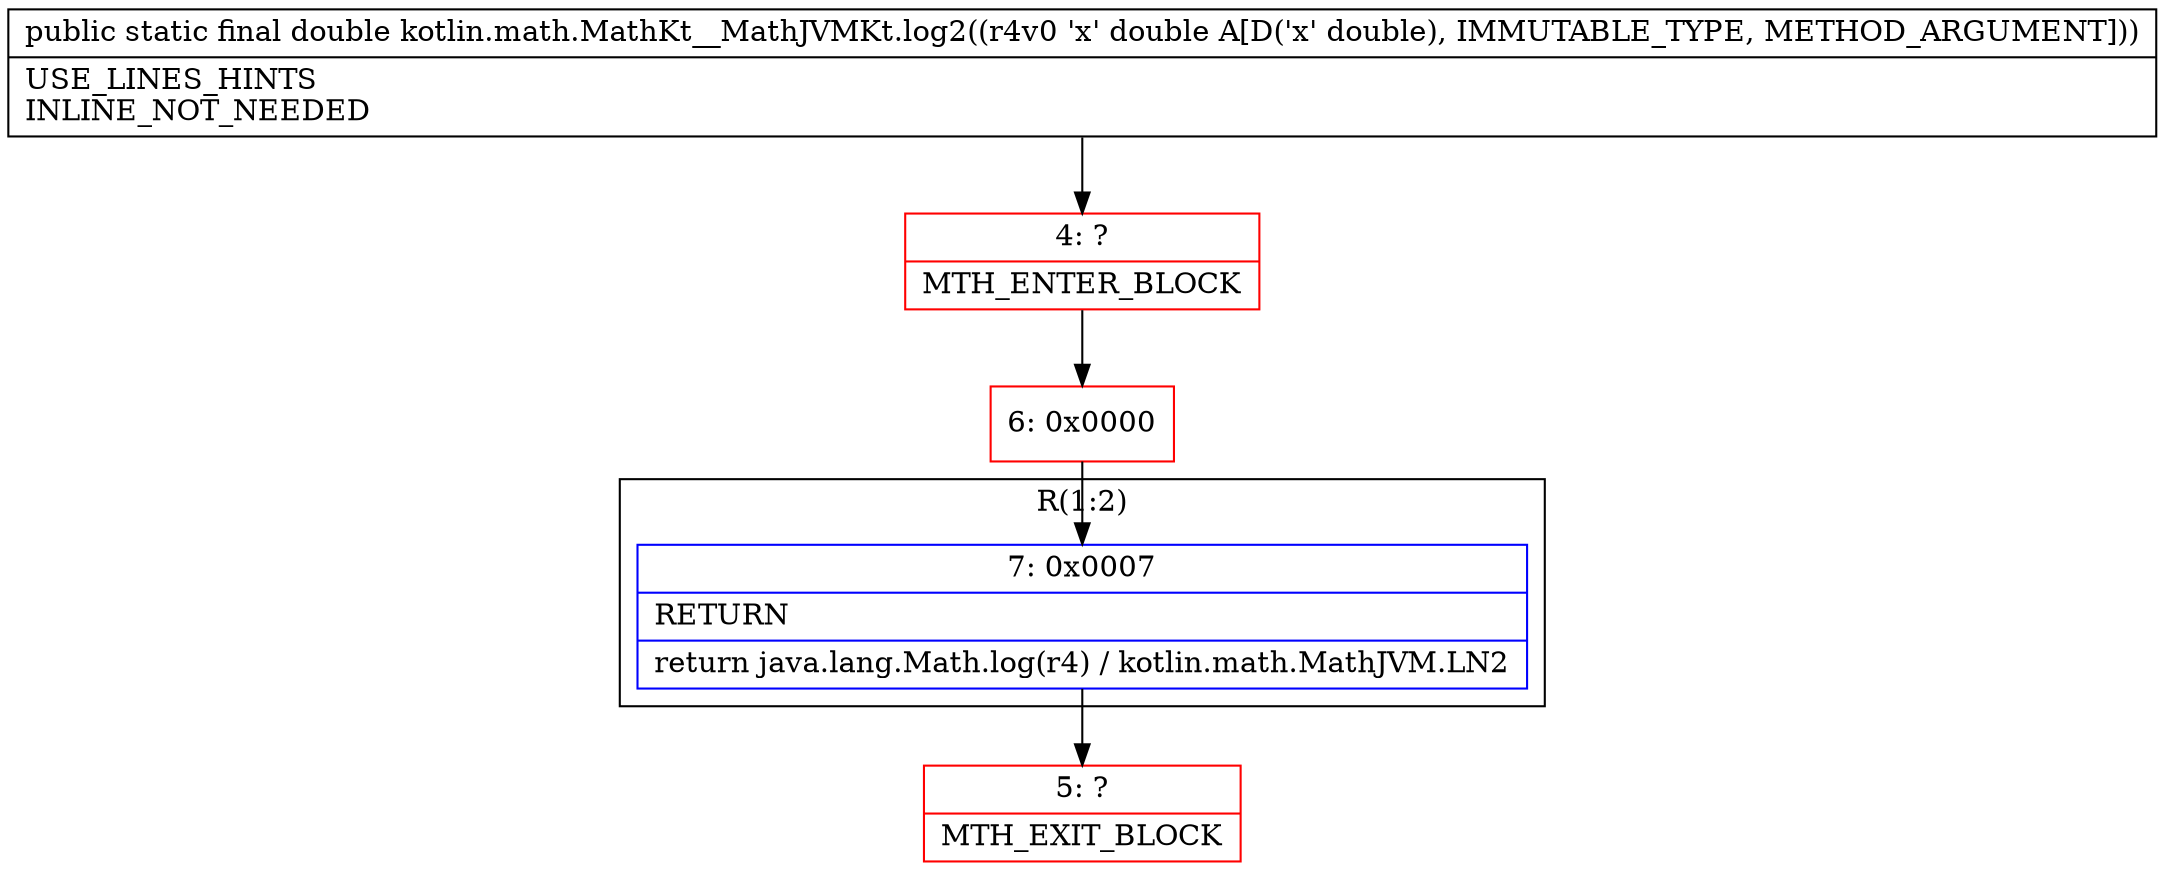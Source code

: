 digraph "CFG forkotlin.math.MathKt__MathJVMKt.log2(D)D" {
subgraph cluster_Region_8437780 {
label = "R(1:2)";
node [shape=record,color=blue];
Node_7 [shape=record,label="{7\:\ 0x0007|RETURN\l|return java.lang.Math.log(r4) \/ kotlin.math.MathJVM.LN2\l}"];
}
Node_4 [shape=record,color=red,label="{4\:\ ?|MTH_ENTER_BLOCK\l}"];
Node_6 [shape=record,color=red,label="{6\:\ 0x0000}"];
Node_5 [shape=record,color=red,label="{5\:\ ?|MTH_EXIT_BLOCK\l}"];
MethodNode[shape=record,label="{public static final double kotlin.math.MathKt__MathJVMKt.log2((r4v0 'x' double A[D('x' double), IMMUTABLE_TYPE, METHOD_ARGUMENT]))  | USE_LINES_HINTS\lINLINE_NOT_NEEDED\l}"];
MethodNode -> Node_4;Node_7 -> Node_5;
Node_4 -> Node_6;
Node_6 -> Node_7;
}

